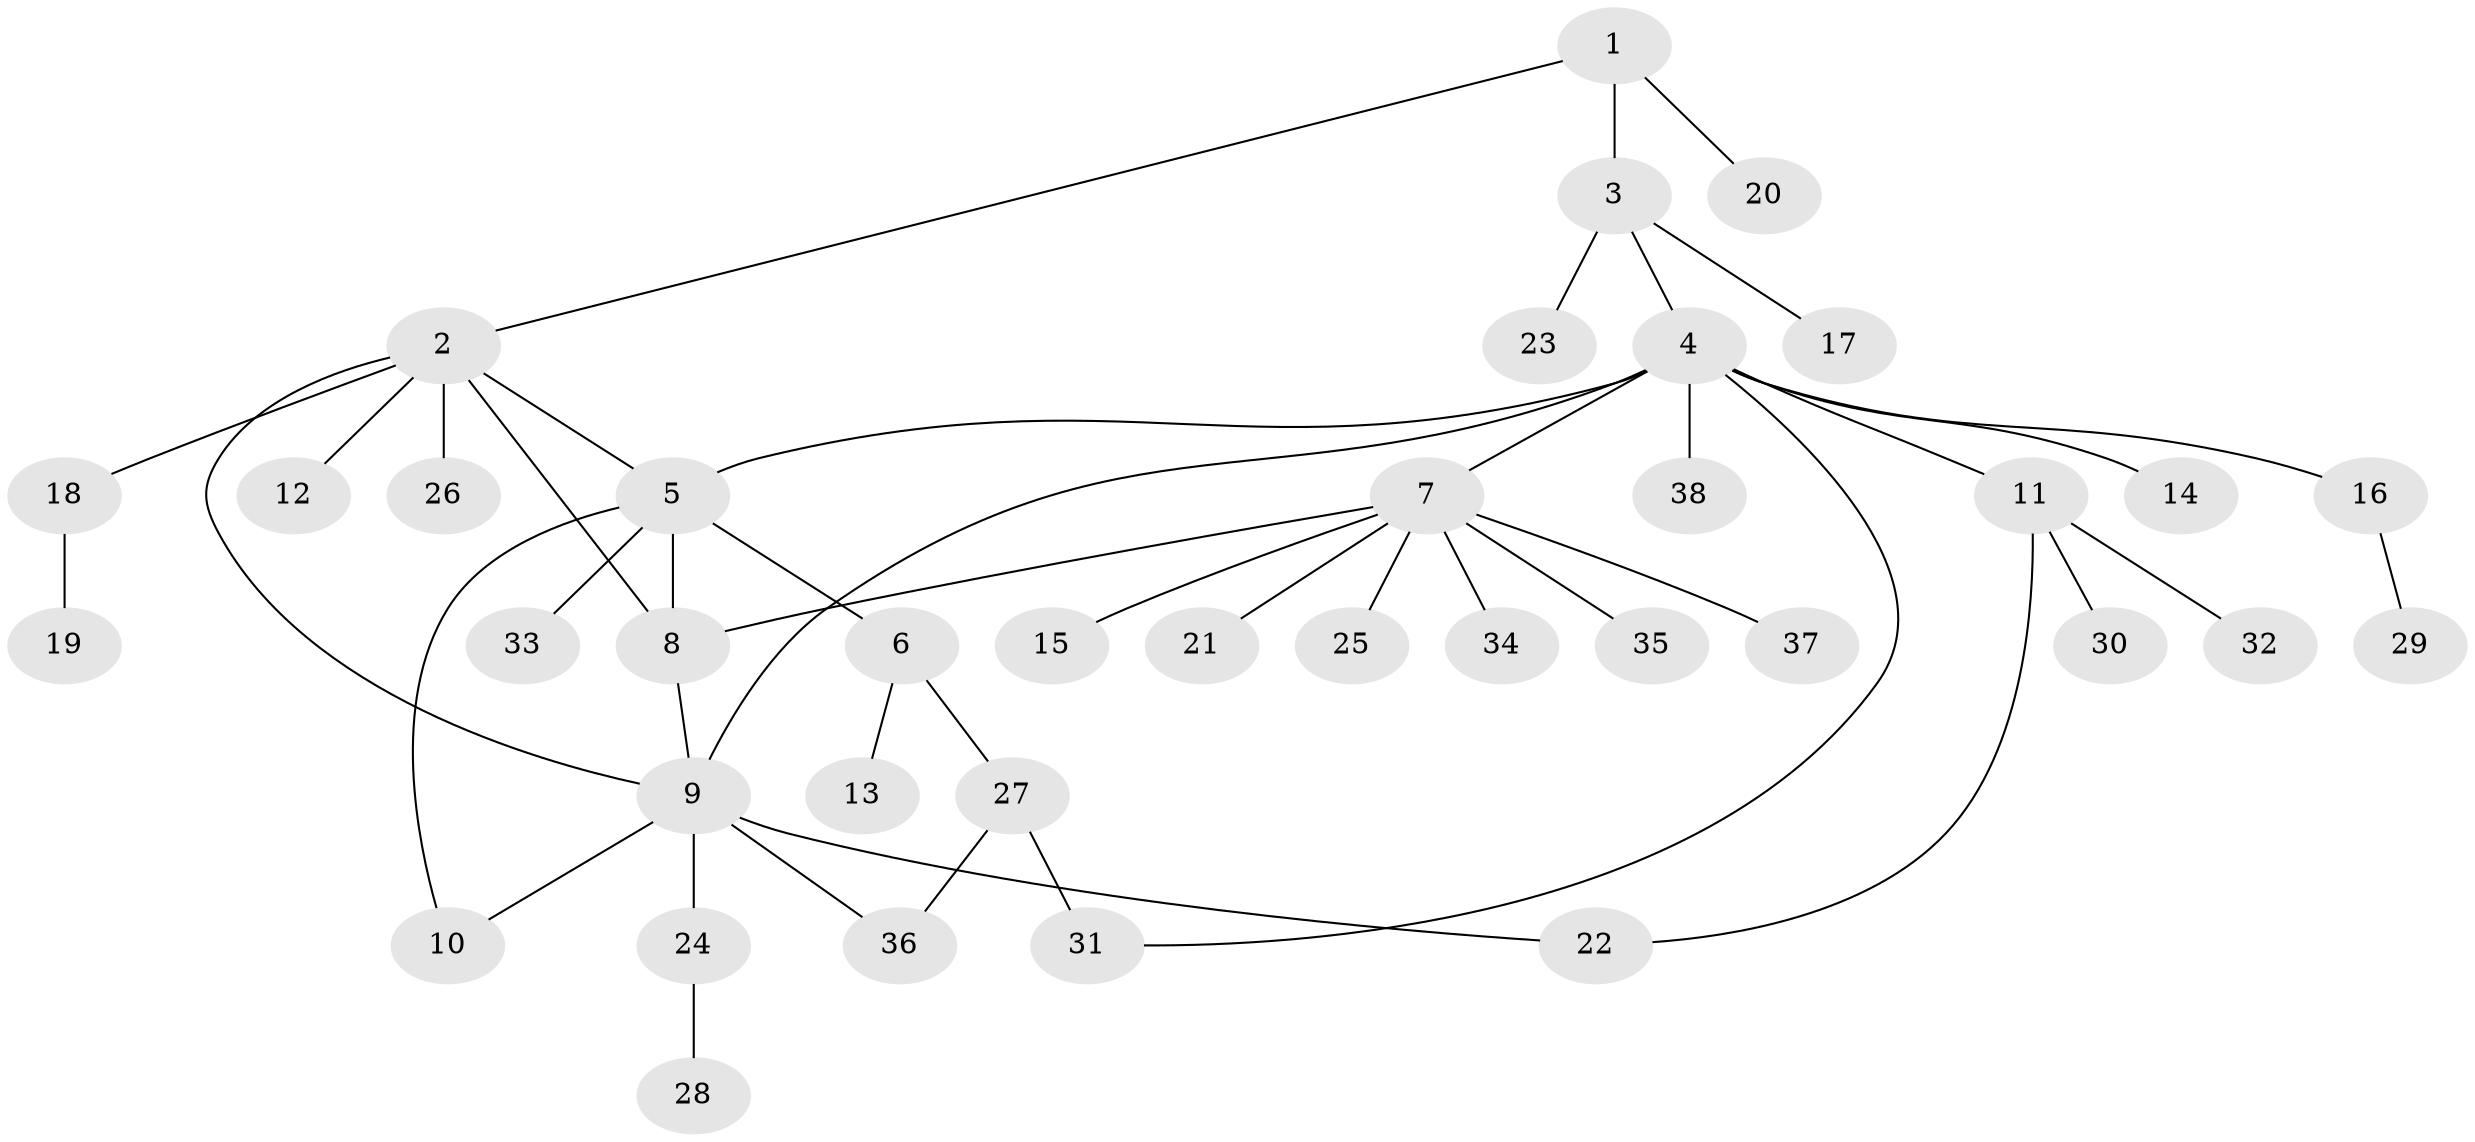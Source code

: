 // original degree distribution, {4: 0.09259259259259259, 8: 0.037037037037037035, 10: 0.018518518518518517, 7: 0.018518518518518517, 9: 0.018518518518518517, 3: 0.07407407407407407, 2: 0.18518518518518517, 1: 0.5555555555555556}
// Generated by graph-tools (version 1.1) at 2025/52/03/04/25 22:52:36]
// undirected, 38 vertices, 46 edges
graph export_dot {
  node [color=gray90,style=filled];
  1;
  2;
  3;
  4;
  5;
  6;
  7;
  8;
  9;
  10;
  11;
  12;
  13;
  14;
  15;
  16;
  17;
  18;
  19;
  20;
  21;
  22;
  23;
  24;
  25;
  26;
  27;
  28;
  29;
  30;
  31;
  32;
  33;
  34;
  35;
  36;
  37;
  38;
  1 -- 2 [weight=1.0];
  1 -- 3 [weight=1.0];
  1 -- 20 [weight=1.0];
  2 -- 5 [weight=1.0];
  2 -- 8 [weight=1.0];
  2 -- 9 [weight=1.0];
  2 -- 12 [weight=1.0];
  2 -- 18 [weight=1.0];
  2 -- 26 [weight=1.0];
  3 -- 4 [weight=1.0];
  3 -- 17 [weight=1.0];
  3 -- 23 [weight=1.0];
  4 -- 5 [weight=1.0];
  4 -- 7 [weight=1.0];
  4 -- 9 [weight=1.0];
  4 -- 11 [weight=1.0];
  4 -- 14 [weight=1.0];
  4 -- 16 [weight=1.0];
  4 -- 31 [weight=1.0];
  4 -- 38 [weight=1.0];
  5 -- 6 [weight=1.0];
  5 -- 8 [weight=1.0];
  5 -- 10 [weight=1.0];
  5 -- 33 [weight=1.0];
  6 -- 13 [weight=1.0];
  6 -- 27 [weight=1.0];
  7 -- 8 [weight=1.0];
  7 -- 15 [weight=1.0];
  7 -- 21 [weight=1.0];
  7 -- 25 [weight=1.0];
  7 -- 34 [weight=1.0];
  7 -- 35 [weight=1.0];
  7 -- 37 [weight=1.0];
  8 -- 9 [weight=1.0];
  9 -- 10 [weight=1.0];
  9 -- 22 [weight=1.0];
  9 -- 24 [weight=1.0];
  9 -- 36 [weight=1.0];
  11 -- 22 [weight=1.0];
  11 -- 30 [weight=1.0];
  11 -- 32 [weight=1.0];
  16 -- 29 [weight=1.0];
  18 -- 19 [weight=1.0];
  24 -- 28 [weight=1.0];
  27 -- 31 [weight=1.0];
  27 -- 36 [weight=1.0];
}
